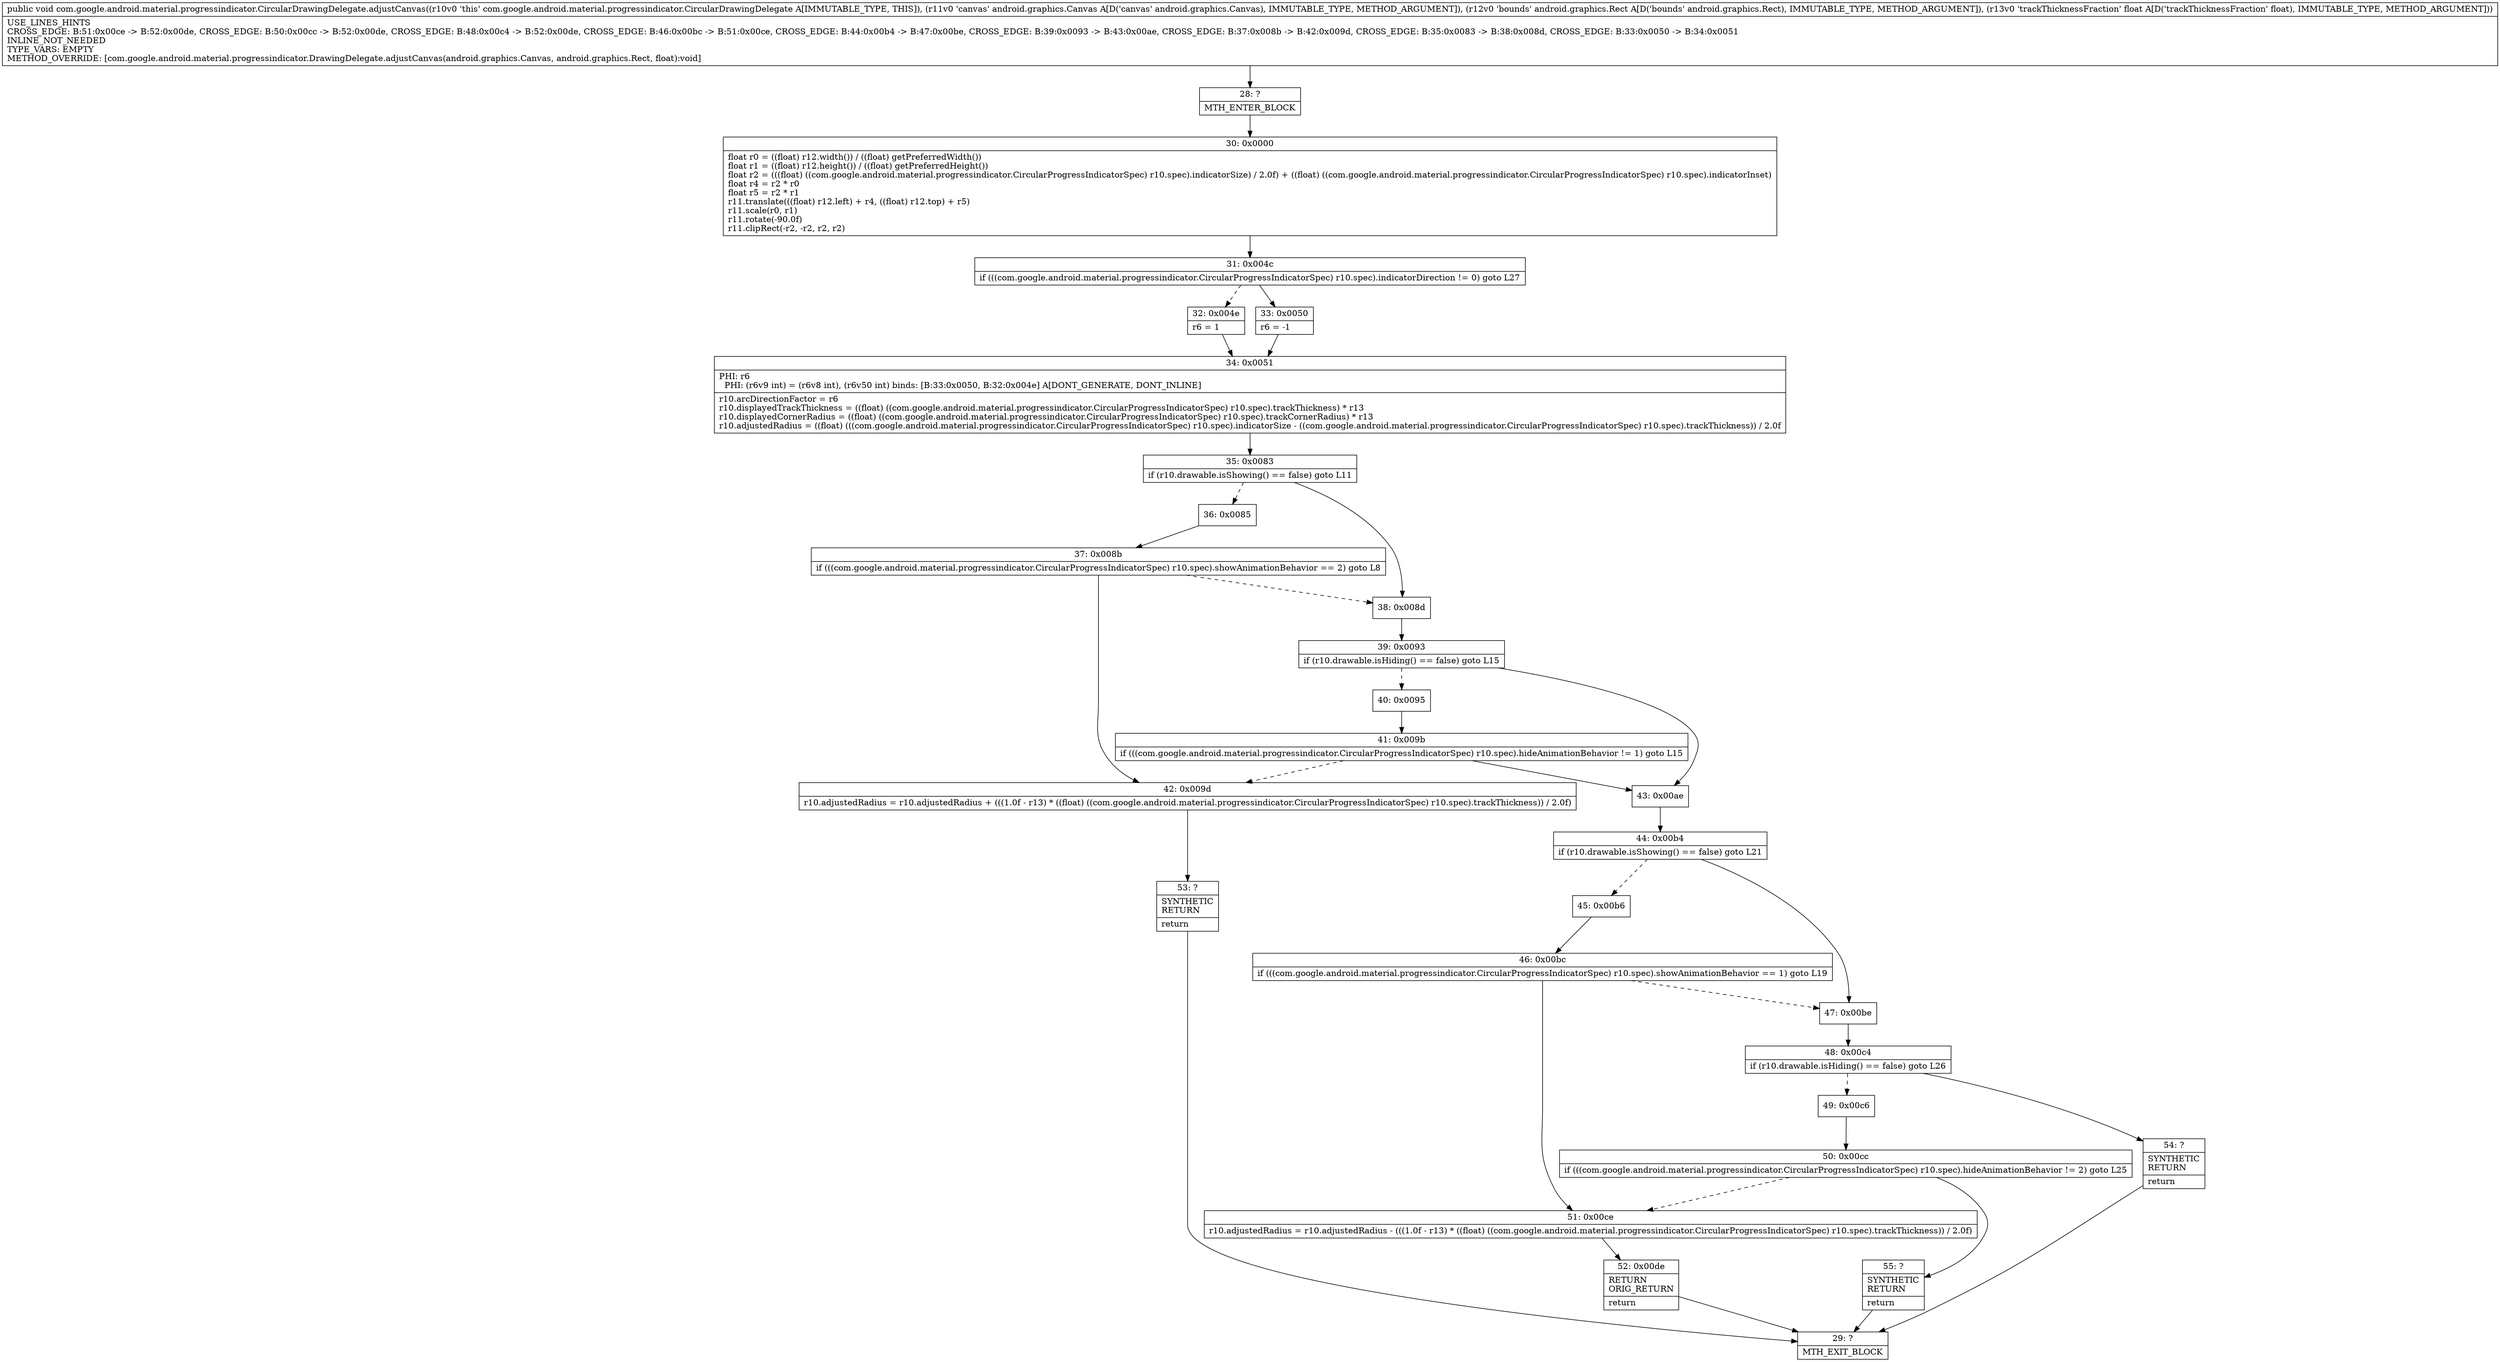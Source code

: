 digraph "CFG forcom.google.android.material.progressindicator.CircularDrawingDelegate.adjustCanvas(Landroid\/graphics\/Canvas;Landroid\/graphics\/Rect;F)V" {
Node_28 [shape=record,label="{28\:\ ?|MTH_ENTER_BLOCK\l}"];
Node_30 [shape=record,label="{30\:\ 0x0000|float r0 = ((float) r12.width()) \/ ((float) getPreferredWidth())\lfloat r1 = ((float) r12.height()) \/ ((float) getPreferredHeight())\lfloat r2 = (((float) ((com.google.android.material.progressindicator.CircularProgressIndicatorSpec) r10.spec).indicatorSize) \/ 2.0f) + ((float) ((com.google.android.material.progressindicator.CircularProgressIndicatorSpec) r10.spec).indicatorInset)\lfloat r4 = r2 * r0\lfloat r5 = r2 * r1\lr11.translate(((float) r12.left) + r4, ((float) r12.top) + r5)\lr11.scale(r0, r1)\lr11.rotate(\-90.0f)\lr11.clipRect(\-r2, \-r2, r2, r2)\l}"];
Node_31 [shape=record,label="{31\:\ 0x004c|if (((com.google.android.material.progressindicator.CircularProgressIndicatorSpec) r10.spec).indicatorDirection != 0) goto L27\l}"];
Node_32 [shape=record,label="{32\:\ 0x004e|r6 = 1\l}"];
Node_34 [shape=record,label="{34\:\ 0x0051|PHI: r6 \l  PHI: (r6v9 int) = (r6v8 int), (r6v50 int) binds: [B:33:0x0050, B:32:0x004e] A[DONT_GENERATE, DONT_INLINE]\l|r10.arcDirectionFactor = r6\lr10.displayedTrackThickness = ((float) ((com.google.android.material.progressindicator.CircularProgressIndicatorSpec) r10.spec).trackThickness) * r13\lr10.displayedCornerRadius = ((float) ((com.google.android.material.progressindicator.CircularProgressIndicatorSpec) r10.spec).trackCornerRadius) * r13\lr10.adjustedRadius = ((float) (((com.google.android.material.progressindicator.CircularProgressIndicatorSpec) r10.spec).indicatorSize \- ((com.google.android.material.progressindicator.CircularProgressIndicatorSpec) r10.spec).trackThickness)) \/ 2.0f\l}"];
Node_35 [shape=record,label="{35\:\ 0x0083|if (r10.drawable.isShowing() == false) goto L11\l}"];
Node_36 [shape=record,label="{36\:\ 0x0085}"];
Node_37 [shape=record,label="{37\:\ 0x008b|if (((com.google.android.material.progressindicator.CircularProgressIndicatorSpec) r10.spec).showAnimationBehavior == 2) goto L8\l}"];
Node_42 [shape=record,label="{42\:\ 0x009d|r10.adjustedRadius = r10.adjustedRadius + (((1.0f \- r13) * ((float) ((com.google.android.material.progressindicator.CircularProgressIndicatorSpec) r10.spec).trackThickness)) \/ 2.0f)\l}"];
Node_53 [shape=record,label="{53\:\ ?|SYNTHETIC\lRETURN\l|return\l}"];
Node_29 [shape=record,label="{29\:\ ?|MTH_EXIT_BLOCK\l}"];
Node_38 [shape=record,label="{38\:\ 0x008d}"];
Node_39 [shape=record,label="{39\:\ 0x0093|if (r10.drawable.isHiding() == false) goto L15\l}"];
Node_40 [shape=record,label="{40\:\ 0x0095}"];
Node_41 [shape=record,label="{41\:\ 0x009b|if (((com.google.android.material.progressindicator.CircularProgressIndicatorSpec) r10.spec).hideAnimationBehavior != 1) goto L15\l}"];
Node_43 [shape=record,label="{43\:\ 0x00ae}"];
Node_44 [shape=record,label="{44\:\ 0x00b4|if (r10.drawable.isShowing() == false) goto L21\l}"];
Node_45 [shape=record,label="{45\:\ 0x00b6}"];
Node_46 [shape=record,label="{46\:\ 0x00bc|if (((com.google.android.material.progressindicator.CircularProgressIndicatorSpec) r10.spec).showAnimationBehavior == 1) goto L19\l}"];
Node_51 [shape=record,label="{51\:\ 0x00ce|r10.adjustedRadius = r10.adjustedRadius \- (((1.0f \- r13) * ((float) ((com.google.android.material.progressindicator.CircularProgressIndicatorSpec) r10.spec).trackThickness)) \/ 2.0f)\l}"];
Node_52 [shape=record,label="{52\:\ 0x00de|RETURN\lORIG_RETURN\l|return\l}"];
Node_47 [shape=record,label="{47\:\ 0x00be}"];
Node_48 [shape=record,label="{48\:\ 0x00c4|if (r10.drawable.isHiding() == false) goto L26\l}"];
Node_49 [shape=record,label="{49\:\ 0x00c6}"];
Node_50 [shape=record,label="{50\:\ 0x00cc|if (((com.google.android.material.progressindicator.CircularProgressIndicatorSpec) r10.spec).hideAnimationBehavior != 2) goto L25\l}"];
Node_55 [shape=record,label="{55\:\ ?|SYNTHETIC\lRETURN\l|return\l}"];
Node_54 [shape=record,label="{54\:\ ?|SYNTHETIC\lRETURN\l|return\l}"];
Node_33 [shape=record,label="{33\:\ 0x0050|r6 = \-1\l}"];
MethodNode[shape=record,label="{public void com.google.android.material.progressindicator.CircularDrawingDelegate.adjustCanvas((r10v0 'this' com.google.android.material.progressindicator.CircularDrawingDelegate A[IMMUTABLE_TYPE, THIS]), (r11v0 'canvas' android.graphics.Canvas A[D('canvas' android.graphics.Canvas), IMMUTABLE_TYPE, METHOD_ARGUMENT]), (r12v0 'bounds' android.graphics.Rect A[D('bounds' android.graphics.Rect), IMMUTABLE_TYPE, METHOD_ARGUMENT]), (r13v0 'trackThicknessFraction' float A[D('trackThicknessFraction' float), IMMUTABLE_TYPE, METHOD_ARGUMENT]))  | USE_LINES_HINTS\lCROSS_EDGE: B:51:0x00ce \-\> B:52:0x00de, CROSS_EDGE: B:50:0x00cc \-\> B:52:0x00de, CROSS_EDGE: B:48:0x00c4 \-\> B:52:0x00de, CROSS_EDGE: B:46:0x00bc \-\> B:51:0x00ce, CROSS_EDGE: B:44:0x00b4 \-\> B:47:0x00be, CROSS_EDGE: B:39:0x0093 \-\> B:43:0x00ae, CROSS_EDGE: B:37:0x008b \-\> B:42:0x009d, CROSS_EDGE: B:35:0x0083 \-\> B:38:0x008d, CROSS_EDGE: B:33:0x0050 \-\> B:34:0x0051\lINLINE_NOT_NEEDED\lTYPE_VARS: EMPTY\lMETHOD_OVERRIDE: [com.google.android.material.progressindicator.DrawingDelegate.adjustCanvas(android.graphics.Canvas, android.graphics.Rect, float):void]\l}"];
MethodNode -> Node_28;Node_28 -> Node_30;
Node_30 -> Node_31;
Node_31 -> Node_32[style=dashed];
Node_31 -> Node_33;
Node_32 -> Node_34;
Node_34 -> Node_35;
Node_35 -> Node_36[style=dashed];
Node_35 -> Node_38;
Node_36 -> Node_37;
Node_37 -> Node_38[style=dashed];
Node_37 -> Node_42;
Node_42 -> Node_53;
Node_53 -> Node_29;
Node_38 -> Node_39;
Node_39 -> Node_40[style=dashed];
Node_39 -> Node_43;
Node_40 -> Node_41;
Node_41 -> Node_42[style=dashed];
Node_41 -> Node_43;
Node_43 -> Node_44;
Node_44 -> Node_45[style=dashed];
Node_44 -> Node_47;
Node_45 -> Node_46;
Node_46 -> Node_47[style=dashed];
Node_46 -> Node_51;
Node_51 -> Node_52;
Node_52 -> Node_29;
Node_47 -> Node_48;
Node_48 -> Node_49[style=dashed];
Node_48 -> Node_54;
Node_49 -> Node_50;
Node_50 -> Node_51[style=dashed];
Node_50 -> Node_55;
Node_55 -> Node_29;
Node_54 -> Node_29;
Node_33 -> Node_34;
}

